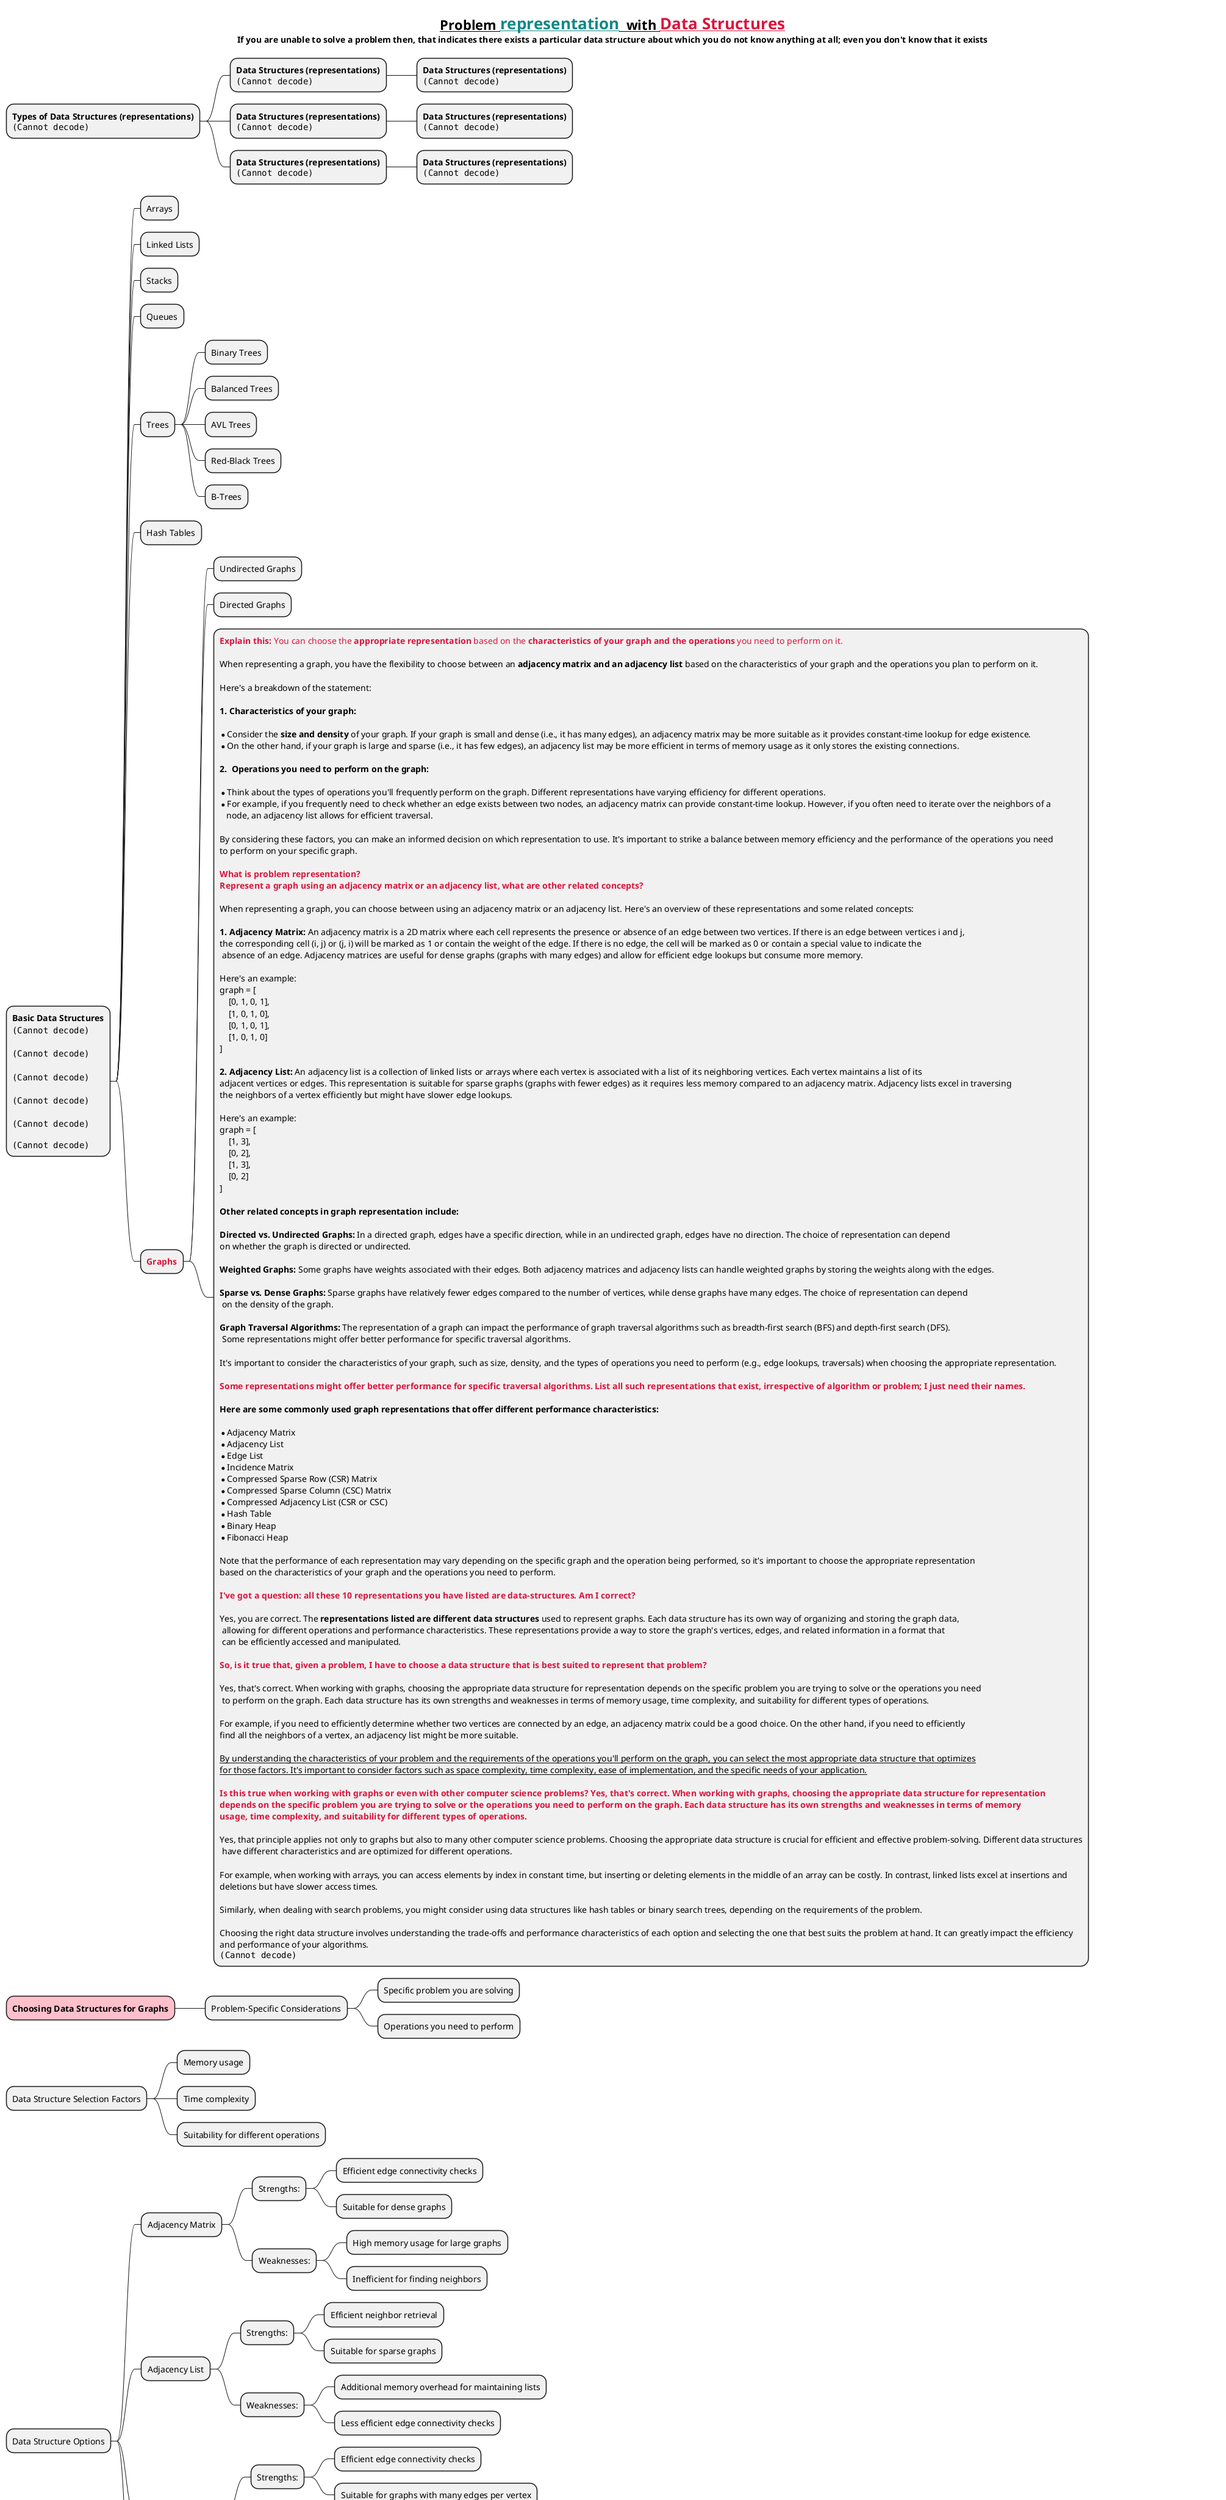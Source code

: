 @startmindmap
title =__Problem <color #118888>representation</color>  with <color #crimson>Data Structures</color>__ \nIf you are unable to solve a problem then, that indicates there exists a particular data structure about which you do not know anything at all; even you don't know that it exists

* **Types of Data Structures (representations)**\n<img:images/img_18.png>
** **Data Structures (representations)**\n<img:images/img_19.png>
*** **Data Structures (representations)**\n<img:images/img_20.png>
** **Data Structures (representations)**\n<img:images/img_21.png>
*** **Data Structures (representations)**\n<img:images/img_24.png>
** **Data Structures (representations)**\n<img:images/img_22.png>
*** **Data Structures (representations)**\n<img:images/img_23.png>

* **Basic Data Structures**\n<img:images/img_17.png> \n\n<img:images/img_16.png> \n\n<img:images/img_26.png> \n\n<img:images/img_27.png> \n\n<img:images/img_29.png>  \n\n<img:images/img_28.png>
** Arrays
** Linked Lists
** Stacks
** Queues
** Trees
*** Binary Trees
*** Balanced Trees
*** AVL Trees
*** Red-Black Trees
*** B-Trees
** Hash Tables
** <color #crimson>**Graphs**</color>
*** Undirected Graphs
*** Directed Graphs
***:<color #crimson>**Explain this:** You can choose the **appropriate representation** based on the **characteristics of your graph and the operations** you need to perform on it.</color>

When representing a graph, you have the flexibility to choose between an **adjacency matrix and an adjacency list** based on the characteristics of your graph and the operations you plan to perform on it.

Here's a breakdown of the statement:

**1. Characteristics of your graph:**

* Consider the **size and density** of your graph. If your graph is small and dense (i.e., it has many edges), an adjacency matrix may be more suitable as it provides constant-time lookup for edge existence.
* On the other hand, if your graph is large and sparse (i.e., it has few edges), an adjacency list may be more efficient in terms of memory usage as it only stores the existing connections.

**2.  Operations you need to perform on the graph:**

* Think about the types of operations you'll frequently perform on the graph. Different representations have varying efficiency for different operations.
* For example, if you frequently need to check whether an edge exists between two nodes, an adjacency matrix can provide constant-time lookup. However, if you often need to iterate over the neighbors of a
   node, an adjacency list allows for efficient traversal.

By considering these factors, you can make an informed decision on which representation to use. It's important to strike a balance between memory efficiency and the performance of the operations you need
to perform on your specific graph.

<color #crimson>**What is problem representation?**</color>
<color #crimson>**Represent a graph using an adjacency matrix or an adjacency list, what are other related concepts?**</color>

When representing a graph, you can choose between using an adjacency matrix or an adjacency list. Here's an overview of these representations and some related concepts:

**1. Adjacency Matrix:** An adjacency matrix is a 2D matrix where each cell represents the presence or absence of an edge between two vertices. If there is an edge between vertices i and j,
the corresponding cell (i, j) or (j, i) will be marked as 1 or contain the weight of the edge. If there is no edge, the cell will be marked as 0 or contain a special value to indicate the
 absence of an edge. Adjacency matrices are useful for dense graphs (graphs with many edges) and allow for efficient edge lookups but consume more memory.

Here's an example:
graph = [
    [0, 1, 0, 1],
    [1, 0, 1, 0],
    [0, 1, 0, 1],
    [1, 0, 1, 0]
]

**2. Adjacency List:** An adjacency list is a collection of linked lists or arrays where each vertex is associated with a list of its neighboring vertices. Each vertex maintains a list of its
adjacent vertices or edges. This representation is suitable for sparse graphs (graphs with fewer edges) as it requires less memory compared to an adjacency matrix. Adjacency lists excel in traversing
the neighbors of a vertex efficiently but might have slower edge lookups.

Here's an example:
graph = [
    [1, 3],
    [0, 2],
    [1, 3],
    [0, 2]
]

**Other related concepts in graph representation include:**

**Directed vs. Undirected Graphs:** In a directed graph, edges have a specific direction, while in an undirected graph, edges have no direction. The choice of representation can depend
on whether the graph is directed or undirected.

**Weighted Graphs:** Some graphs have weights associated with their edges. Both adjacency matrices and adjacency lists can handle weighted graphs by storing the weights along with the edges.

**Sparse vs. Dense Graphs:** Sparse graphs have relatively fewer edges compared to the number of vertices, while dense graphs have many edges. The choice of representation can depend
 on the density of the graph.

**Graph Traversal Algorithms:** The representation of a graph can impact the performance of graph traversal algorithms such as breadth-first search (BFS) and depth-first search (DFS).
 Some representations might offer better performance for specific traversal algorithms.

It's important to consider the characteristics of your graph, such as size, density, and the types of operations you need to perform (e.g., edge lookups, traversals) when choosing the appropriate representation.

<color #crimson>**Some representations might offer better performance for specific traversal algorithms. List all such representations that exist, irrespective of algorithm or problem; I just need their names.**</color>

**Here are some commonly used graph representations that offer different performance characteristics:**

* Adjacency Matrix
* Adjacency List
* Edge List
* Incidence Matrix
* Compressed Sparse Row (CSR) Matrix
* Compressed Sparse Column (CSC) Matrix
* Compressed Adjacency List (CSR or CSC)
* Hash Table
* Binary Heap
* Fibonacci Heap

Note that the performance of each representation may vary depending on the specific graph and the operation being performed, so it's important to choose the appropriate representation
based on the characteristics of your graph and the operations you need to perform.

<color #crimson>**I've got a question: all these 10 representations you have listed are data-structures. Am I correct?**</color>

Yes, you are correct. The **representations listed are different data structures** used to represent graphs. Each data structure has its own way of organizing and storing the graph data,
 allowing for different operations and performance characteristics. These representations provide a way to store the graph's vertices, edges, and related information in a format that
 can be efficiently accessed and manipulated.

<color #crimson>**So, is it true that, given a problem, I have to choose a data structure that is best suited to represent that problem?**</color>

Yes, that's correct. When working with graphs, choosing the appropriate data structure for representation depends on the specific problem you are trying to solve or the operations you need
 to perform on the graph. Each data structure has its own strengths and weaknesses in terms of memory usage, time complexity, and suitability for different types of operations.

For example, if you need to efficiently determine whether two vertices are connected by an edge, an adjacency matrix could be a good choice. On the other hand, if you need to efficiently
find all the neighbors of a vertex, an adjacency list might be more suitable.

__By understanding the characteristics of your problem and the requirements of the operations you'll perform on the graph, you can select the most appropriate data structure that optimizes__
__for those factors. It's important to consider factors such as space complexity, time complexity, ease of implementation, and the specific needs of your application.__

<color #crimson>**Is this true when working with graphs or even with other computer science problems? Yes, that's correct. When working with graphs, choosing the appropriate data structure for representation **</color>
<color #crimson>**depends on the specific problem you are trying to solve or the operations you need to perform on the graph. Each data structure has its own strengths and weaknesses in terms of memory**</color>
<color #crimson>**usage, time complexity, and suitability for different types of operations.**</color>

Yes, that principle applies not only to graphs but also to many other computer science problems. Choosing the appropriate data structure is crucial for efficient and effective problem-solving. Different data structures
 have different characteristics and are optimized for different operations.

For example, when working with arrays, you can access elements by index in constant time, but inserting or deleting elements in the middle of an array can be costly. In contrast, linked lists excel at insertions and
deletions but have slower access times.

Similarly, when dealing with search problems, you might consider using data structures like hash tables or binary search trees, depending on the requirements of the problem.

Choosing the right data structure involves understanding the trade-offs and performance characteristics of each option and selecting the one that best suits the problem at hand. It can greatly impact the efficiency
and performance of your algorithms.
<img:images/img_25.png>;


*[#pink] **Choosing Data Structures for Graphs**
** Problem-Specific Considerations
*** Specific problem you are solving
*** Operations you need to perform

* Data Structure Selection Factors
** Memory usage
** Time complexity
** Suitability for different operations

* Data Structure Options
** Adjacency Matrix
*** Strengths:
**** Efficient edge connectivity checks
**** Suitable for dense graphs
*** Weaknesses:
**** High memory usage for large graphs
**** Inefficient for finding neighbors
** Adjacency List
*** Strengths:
**** Efficient neighbor retrieval
**** Suitable for sparse graphs
*** Weaknesses:
**** Additional memory overhead for maintaining lists
**** Less efficient edge connectivity checks
** Incidence Matrix
*** Strengths:
**** Efficient edge connectivity checks
**** Suitable for graphs with many edges per vertex
*** Weaknesses:
**** High memory usage for large graphs
**** Inefficient for finding neighbors
** Edge List
*** Strengths:
**** Simple and straightforward representation
**** Efficient for certain algorithms
*** Weaknesses:
**** Inefficient for finding neighbors
**** Inefficient edge connectivity checks

* Selection Process
** Understand problem and requirements
** Evaluate data structure characteristics
** Consider space and time complexity
** Assess implementation complexity
** Tailor choice to application needs



* Choosing the Right Data Structure
** Factors to Consider
*** Nature of Data
**** Type of data (numeric, textual, etc.)
**** Size of data
*** Operations to Perform
**** Insertion
**** Deletion
**** Searching
**** Retrieval
**** Update
****[#pink]:<color #green>**What other operations are there in data structures excluding these:  Operations to Perform,**</color> **Insertion, Deletion, Searching, Retrieval, Update**

In addition to the operations you mentioned **(insertion, deletion, searching, retrieval, and update),** there are several other common operations that can be performed on data structures.
These operations vary depending on the specific data structure being used. Here are some examples:

* **Traversal:** Visit each element of the **data structure** in a specific order, such as **pre-order, in-order, or post-order** traversal in trees.
* **Sorting:** Arrange the elements of the **data structure** in a specific order, such as sorting an array or a linked list.
* **Merging:** Combine two **data structures** into a single **data structure**, such as merging two sorted arrays into one sorted array.
* **Splitting:** Divide a **data structure** into multiple smaller **data structures**, such as splitting a linked list into two separate lists.
* **Access:** Retrieve or modify individual elements of the **data structure** based on specific criteria, such as accessing the top element of a stack or the front element of a queue.
* **Concatenation:** Combine multiple **data structures** into a larger **data structure**, such as concatenating two linked lists.
* **Counting:** Determine the number of elements in a **data structure**, such as counting the number of nodes in a tree or the number of elements in an array.
* **Filtering:** Select or remove elements from the **data structure** based on certain conditions, such as filtering elements that satisfy a particular criterion.
* **Subsetting:** Extract a subset of elements from the **data structure** based on specific criteria, such as extracting a range of elements from an array.
* **Search and Replace:** Find specific elements in the **data structure** and replace them with new values, such as searching for a specific key in a hash table and updating its associated value.
* **Minimum/Maximum:** Find the minimum or maximum element in the **data structure**.
* **Subset/Superset:** Check if a **data structure** is a subset or superset of another **data structure**.
* **Equality:** Compare two **data structures** for equality, checking if they have the same elements.
* **Intersection/Union/Difference:** Perform set operations like finding the intersection, union, or difference between two sets.
* **Rotation:** Rotate the elements of a **data structure**, such as rotating an array or a linked list.
* **Reversal:** Reverse the order of elements in the **data structure**.
* **Splitting by Value:** Split the **data structure** into multiple smaller **data structures** based on a specific value.
* **Duplicates:** Identify and handle duplicate elements in the **data structure**.
* **Rank/Order Statistics:** Find the rank or order statistics of an element in the **data structure** (e.g., finding the kth smallest element in a sorted array).
* **Subsequence/Substring:** Determine if a **data structure** is a subsequence or substring of another **data structure**.
* **Aggregation/Combination:** Combine multiple **data structures** into a single **data structure**, often by performing a specific operation on each element.
* **Conversion/Transformation:** Convert the **data structure** from one form or representation to another, such as converting a tree to an array or vice versa.
* **Serialization/Deserialization:** Convert the **data structure** into a format suitable for storage or transmission, and then convert it back to its original form.
* **Memory Management:** Allocate and deallocate memory for the **data structure** dynamically, ensuring efficient memory usage.
* **Indexing:** Accessing elements of the **data structure** directly using an index or key.
* **Slicing:** Extracting a subset or portion of the **data structure** based on specified indices or ranges.
* **Joining:** Combining multiple **data structures** together to create a larger **data structure**.
* **Cloning/Copying:** Creating an identical or independent copy of the **data structure**.
* **Deduplication:** Removing duplicate elements from the **data structure**.
* **Range Queries:** Performing queries or operations on a range of elements in the **data structure**.
* **Graph Traversal:** Exploring a graph-based **data structure** by visiting each vertex or edge according to certain rules or algorithms.
* **Union:** Combining two **data structures** to create a new structure that contains all elements from both structures without any duplicates.
* **Difference:** Finding the elements that exist in one **data structure** but not in another, creating a new structure with those unique elements.
* **Symmetric Difference:** Finding the elements that are present in either of the two **data structures** but not in their intersection, resulting in a new structure with those unique elements.
* **Range Query:** Retrieving a range of elements from a **data structure** based on a specified interval or criteria.
* **Rank/Order Statistics:** Finding the k-th smallest or largest element in a **data structure**, or determining the rank of an element within the structure.
* **Conversion:** Converting a **data structure** from one form to another, such as converting a binary search tree to a sorted list or an array to a heap.
* **Persistence:** Creating a persistent version of a **data structure** that allows for multiple versions or snapshots of the structure to be maintained over time.

These additional operations provide more flexibility and functionality when working with data structures, allowing for a wide range of problem-solving possibilities.

Remember that the availability of these operations depends on the specific **data structure** being used. Different data structures provide different sets of operations, and the choice of
data structure should align with the requirements of the problem and the operations that need to be performed efficiently.


These are just a few examples, and the available operations can vary depending on the data structure and the problem domain. It's important to choose a data structure that not only supports
the core operations required by the problem but also provides efficient implementations for the additional operations relevant to the problem at hand.;

*** Problem Characteristics
**** Size of problem instance
**** Complexity of problem operations
*** Data Structure Properties
**** Space complexity
**** Time complexity
**** Suitability for problem operations

* Common Data Structures
** Array
*** Strengths:
**** Constant-time access to elements
**** Efficient for indexing
*** Weaknesses:
**** Fixed size
**** Costly insertions and deletions
** Linked List
*** Strengths:
**** Dynamic size
**** Efficient insertions and deletions
*** Weaknesses:
**** Sequential access
**** Costly searching and retrieval
** Stack
*** Strengths:
**** LIFO (Last In, First Out) behavior
**** Efficient push and pop operations
*** Weaknesses:
**** Limited access to middle elements
**** No efficient searching
** Queue
*** Strengths:
**** FIFO (First In, First Out) behavior
**** Efficient enqueue and dequeue operations
*** Weaknesses:
**** No efficient searching
**** Limited access to middle elements
** Hash Table
*** Strengths:
**** Fast retrieval based on keys
**** Efficient insertions and deletions
*** Weaknesses:
**** Hash collisions may occur
**** Memory overhead for hash functions
** Tree
*** Strengths:
**** Hierarchical structure
**** Efficient searching and retrieval (in balanced trees)
*** Weaknesses:
**** Costly insertions and deletions (in some cases)
**** Memory overhead for tree structure
** Graph
*** Strengths:
**** Versatile representation of connections
**** Suitable for complex relationships
*** Weaknesses:
**** Complex operations
**** Memory overhead for edges and vertices

* Decision Process
** Analyze Data and Operations
** Evaluate Strengths and Weaknesses
** Consider Time and Space Complexity
** Assess Implementation Complexity
** Choose the Appropriate Data Structure


* Advanced Data Structures
** Priority Queues
** Heaps
** Fibonacci Heaps
** Tries
** Suffix Trees
** Segment Trees
** Disjoint Set Union
** Fenwick Trees
** Bloom Filters
** Skip Lists
** Self-Balancing Search Trees
*** Splay Trees
*** Treaps
*** 2-3 Trees
*** 2-3-4 Trees

+ Choosing the Right Data Structure
++ Linear Data Structures
+++ Arrays
++++ Fixed Size
++++ Efficient indexing
++++ Inefficient insertions and deletions
+++ Linked Lists
++++ Dynamic Size
++++ Efficient insertions and deletions
++++ Inefficient indexing
+++ Stacks
++++ Last In First Out
++++ Push and Pop Operations
++++ Use Cases: Reverse a string, Expression evaluation
+++ Queues
++++ First In First Out
++++ Enqueue and Dequeue Operations
++++ Use Cases: Print Jobs, Process Scheduling
++ Non-Linear Data Structures
+++ Trees
++++ Binary Search Trees
+++++ Sorted data
+++++ Efficient search, insert, delete
++++ Heaps
+++++ Max-Heap or Min-Heap
+++++ Efficient retrieval and extraction of min/max element
+++++ Use Cases: Priority Queues
++++ Trie (Prefix Trees)
+++++ Efficient retrieval of words sharing the same prefix
+++++ Use Cases: Auto-Complete Suggestions
+++ Graphs
++++ Vertices and Edges
++++ Representation: Adjacency List, Adjacency Matrix
++++ Algorithms: Depth First Search, Breadth First Search, Dijkstra's Algorithm
++ Hashing
+++ Hash Tables
++++ Key-value pairs
++++ Collision Handling: Chaining, Open Addressing
++++ Use Cases: Dictionaries, Symbol Tables

* Data Structure Mnemonics
** FIFO: First In, First Out
*** (used for queues)
** LIFO: Last In, First Out
*** (used for stacks)
** LRU: Least Recently Used
*** (used for cache eviction policies) \nThis acronym is used to remember the behavior of a caching policy that removes the least recently used item, often associated with the implementation of a cache \nusing a data structure like a linked list or hash map.
** CRUD (Create, Read, Update, Delete):
*** Although not specific to a particular data structure, this acronym is often associated with operations performed on persistent data structures like databases.
** LASER (Linked-list, Array, Stack, Queue, Tree):
*** This acronym helps in recalling different types of data structures commonly used in computer science.
** FIFO-ALU: First In, First Out - Array-Like Update
*** (used for FIFO update algorithms)
** FIFO-ALRU: First In, First Out - Approximate Least Recently Used
*** (used for cache replacement policies)
** FIFO-FILO: First In, First Out - First In, Last Out
*** (used for queue-like behavior with additional access to the first element)
** BFS: Breadth-First Search
*** (used for graph traversal)
** DFS: Depth-First Search
*** (used for graph traversal)
** BST: Binary Search Tree
*** (a type of binary tree with a specific ordering property)
** AVL: Adelson-Velsky and Landis
*** (a type of self-balancing binary search tree)
** B+ tree: Balanced Plus Tree
*** (a type of self-balancing tree used in databases and file systems)
** DAG: Directed Acyclic Graph
*** (a graph without cycles)
** FIFO-Map: First In, First Out Map
*** (a data structure that maintains the insertion order of key-value pairs)
** LRU-Map: Least Recently Used Map
*** (a map with a limited size that evicts the least recently used entries)
** LIFO-Map: Last In, First Out Map
*** (a map that allows efficient removal of the most recently inserted elements)
** LRUCache: Least Recently Used Cache
*** (a cache implementation that evicts the least recently used items)
** LRUC: Least Recently Used Count
*** (a cache algorithm that keeps track of the usage count of cache entries)

@endmindmap
